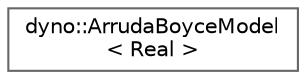 digraph "Graphical Class Hierarchy"
{
 // LATEX_PDF_SIZE
  bgcolor="transparent";
  edge [fontname=Helvetica,fontsize=10,labelfontname=Helvetica,labelfontsize=10];
  node [fontname=Helvetica,fontsize=10,shape=box,height=0.2,width=0.4];
  rankdir="LR";
  Node0 [id="Node000000",label="dyno::ArrudaBoyceModel\l\< Real \>",height=0.2,width=0.4,color="grey40", fillcolor="white", style="filled",URL="$classdyno_1_1_arruda_boyce_model.html",tooltip=" "];
}
